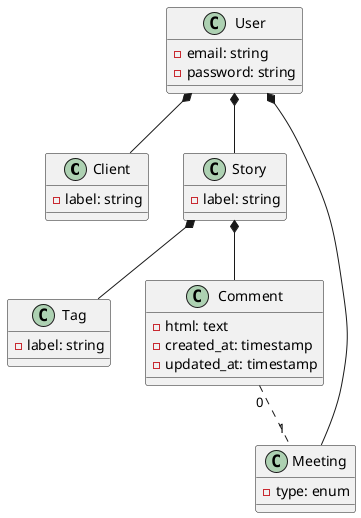 @startuml


class Client {
    -label: string
}

class Story {
    -label: string
}

class User {
    -email: string
    -password: string
}

class Tag {
    -label: string
}

class Meeting {
    -type: enum
}

class Comment {
    -html: text
    -created_at: timestamp
    -updated_at: timestamp
}


User *-- Client
User *-- Story
Story *-- Comment
Comment "0" .. "1" Meeting
User *-- Meeting
Story *-- Tag






















'abstract class AbstractList
'abstract AbstractCollection
'interface List
'interface Collection

'List <|-- AbstractList
'Collection <|-- AbstractCollection

'Collection <|- List
'AbstractCollection <|- AbstractList
'AbstractList <|-- ArrayList

'class ArrayList {
'Object[] elementData
'size()
'}

'enum TimeUnit {
'DAYS
'HOURS
'MINUTES
'}

@enduml
